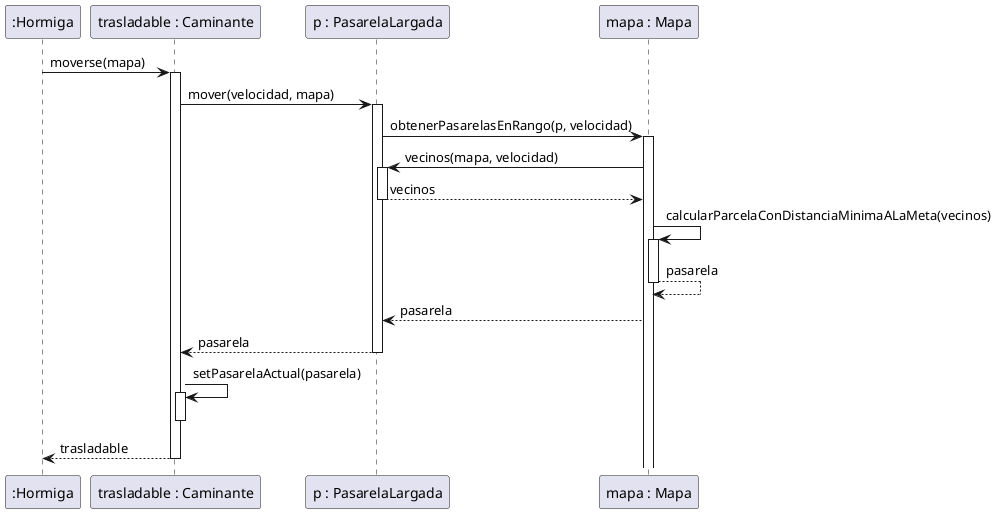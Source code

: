 @startuml
'https://plantuml.com/sequence-diagram
":Hormiga" -> "trasladable : Caminante" : moverse(mapa)
activate "trasladable : Caminante"
"trasladable : Caminante" -> "p : PasarelaLargada": mover(velocidad, mapa)
activate "p : PasarelaLargada"
"p : PasarelaLargada" -> "mapa : Mapa" : obtenerPasarelasEnRango(p, velocidad)
activate "mapa : Mapa"
"mapa : Mapa" -> "p : PasarelaLargada" : vecinos(mapa, velocidad)
activate "p : PasarelaLargada"
"p : PasarelaLargada" --> "mapa : Mapa" : vecinos
deactivate "p : PasarelaLargada"
"mapa : Mapa" -> "mapa : Mapa": calcularParcelaConDistanciaMinimaALaMeta(vecinos)
activate "mapa : Mapa"
"mapa : Mapa" --> "mapa : Mapa": pasarela
deactivate "mapa : Mapa"
"mapa : Mapa" --> "p : PasarelaLargada" : pasarela
"p : PasarelaLargada" --> "trasladable : Caminante" : pasarela

deactivate "p : PasarelaLargada"
"trasladable : Caminante" -> "trasladable : Caminante" : setPasarelaActual(pasarela)
activate "trasladable : Caminante"
deactivate "trasladable : Caminante"
"trasladable : Caminante" --> ":Hormiga" : trasladable
deactivate "trasladable : Caminante"
@enduml